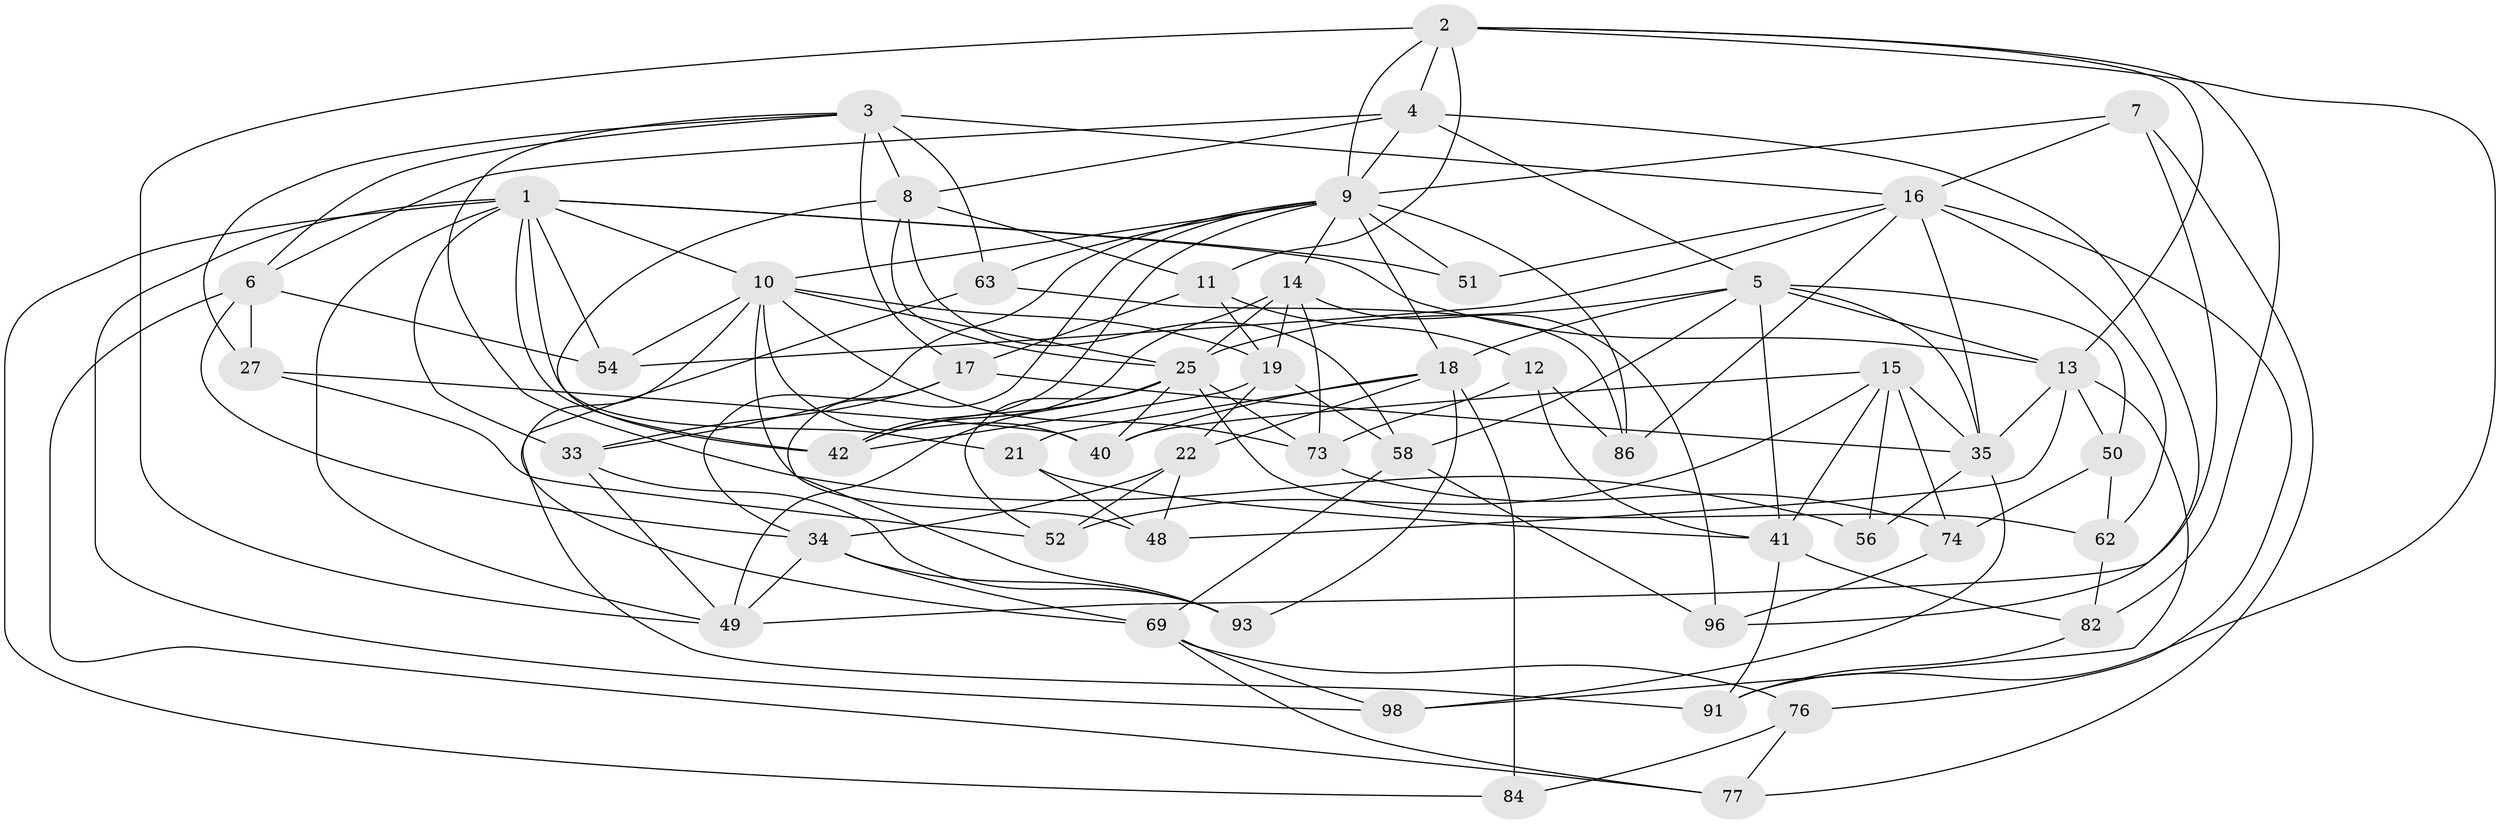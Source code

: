 // original degree distribution, {4: 1.0}
// Generated by graph-tools (version 1.1) at 2025/16/03/09/25 04:16:27]
// undirected, 51 vertices, 139 edges
graph export_dot {
graph [start="1"]
  node [color=gray90,style=filled];
  1 [super="+59+32+26"];
  2 [super="+43+45"];
  3 [super="+29+47+66"];
  4 [super="+39"];
  5 [super="+28"];
  6 [super="+30"];
  7;
  8 [super="+60"];
  9 [super="+36+37"];
  10 [super="+64+55+44"];
  11 [super="+31"];
  12;
  13 [super="+83+85"];
  14 [super="+23"];
  15 [super="+24"];
  16 [super="+80"];
  17 [super="+65"];
  18 [super="+20+88+71"];
  19 [super="+70"];
  21;
  22 [super="+89"];
  25 [super="+92+57"];
  27;
  33 [super="+95"];
  34 [super="+72"];
  35 [super="+38+53"];
  40 [super="+97"];
  41 [super="+78"];
  42 [super="+61+46"];
  48;
  49 [super="+81"];
  50;
  51;
  52;
  54;
  56;
  58 [super="+67"];
  62;
  63;
  69 [super="+100"];
  73 [super="+75"];
  74;
  76;
  77;
  82;
  84;
  86;
  91;
  93;
  96;
  98;
  1 -- 33;
  1 -- 98;
  1 -- 84;
  1 -- 21;
  1 -- 54;
  1 -- 49;
  1 -- 10;
  1 -- 51;
  1 -- 13;
  1 -- 42;
  2 -- 4;
  2 -- 13;
  2 -- 49;
  2 -- 11;
  2 -- 82;
  2 -- 91;
  2 -- 9 [weight=2];
  3 -- 56 [weight=2];
  3 -- 16;
  3 -- 8 [weight=3];
  3 -- 27;
  3 -- 17;
  3 -- 63;
  3 -- 6;
  4 -- 96;
  4 -- 9;
  4 -- 5;
  4 -- 8;
  4 -- 6;
  5 -- 35;
  5 -- 41;
  5 -- 58;
  5 -- 18;
  5 -- 50;
  5 -- 25;
  5 -- 13;
  6 -- 34;
  6 -- 77;
  6 -- 27;
  6 -- 54;
  7 -- 77;
  7 -- 49;
  7 -- 16;
  7 -- 9;
  8 -- 58 [weight=2];
  8 -- 25;
  8 -- 42;
  8 -- 11 [weight=2];
  9 -- 51 [weight=2];
  9 -- 18;
  9 -- 86;
  9 -- 14;
  9 -- 33;
  9 -- 42;
  9 -- 10;
  9 -- 93;
  9 -- 63;
  10 -- 40;
  10 -- 73 [weight=2];
  10 -- 48;
  10 -- 69;
  10 -- 25;
  10 -- 54;
  10 -- 19;
  11 -- 17;
  11 -- 19;
  11 -- 12;
  12 -- 86;
  12 -- 41;
  12 -- 73;
  13 -- 98;
  13 -- 48;
  13 -- 50;
  13 -- 35 [weight=2];
  14 -- 73;
  14 -- 96;
  14 -- 25;
  14 -- 42;
  14 -- 19;
  15 -- 74;
  15 -- 40;
  15 -- 35;
  15 -- 56;
  15 -- 41;
  15 -- 52;
  16 -- 54;
  16 -- 51;
  16 -- 76;
  16 -- 86;
  16 -- 62;
  16 -- 35;
  17 -- 33 [weight=2];
  17 -- 35;
  17 -- 34;
  18 -- 40 [weight=2];
  18 -- 84 [weight=2];
  18 -- 21;
  18 -- 93;
  18 -- 22 [weight=2];
  19 -- 22;
  19 -- 58;
  19 -- 42;
  21 -- 41;
  21 -- 48;
  22 -- 52;
  22 -- 48;
  22 -- 34;
  25 -- 73;
  25 -- 52;
  25 -- 40;
  25 -- 42;
  25 -- 62;
  25 -- 49;
  27 -- 52;
  27 -- 40;
  33 -- 93;
  33 -- 49;
  34 -- 93;
  34 -- 69;
  34 -- 49;
  35 -- 56;
  35 -- 98;
  41 -- 82;
  41 -- 91;
  50 -- 62;
  50 -- 74;
  58 -- 96;
  58 -- 69;
  62 -- 82;
  63 -- 86;
  63 -- 91;
  69 -- 77;
  69 -- 98;
  69 -- 76;
  73 -- 74;
  74 -- 96;
  76 -- 84;
  76 -- 77;
  82 -- 91;
}
